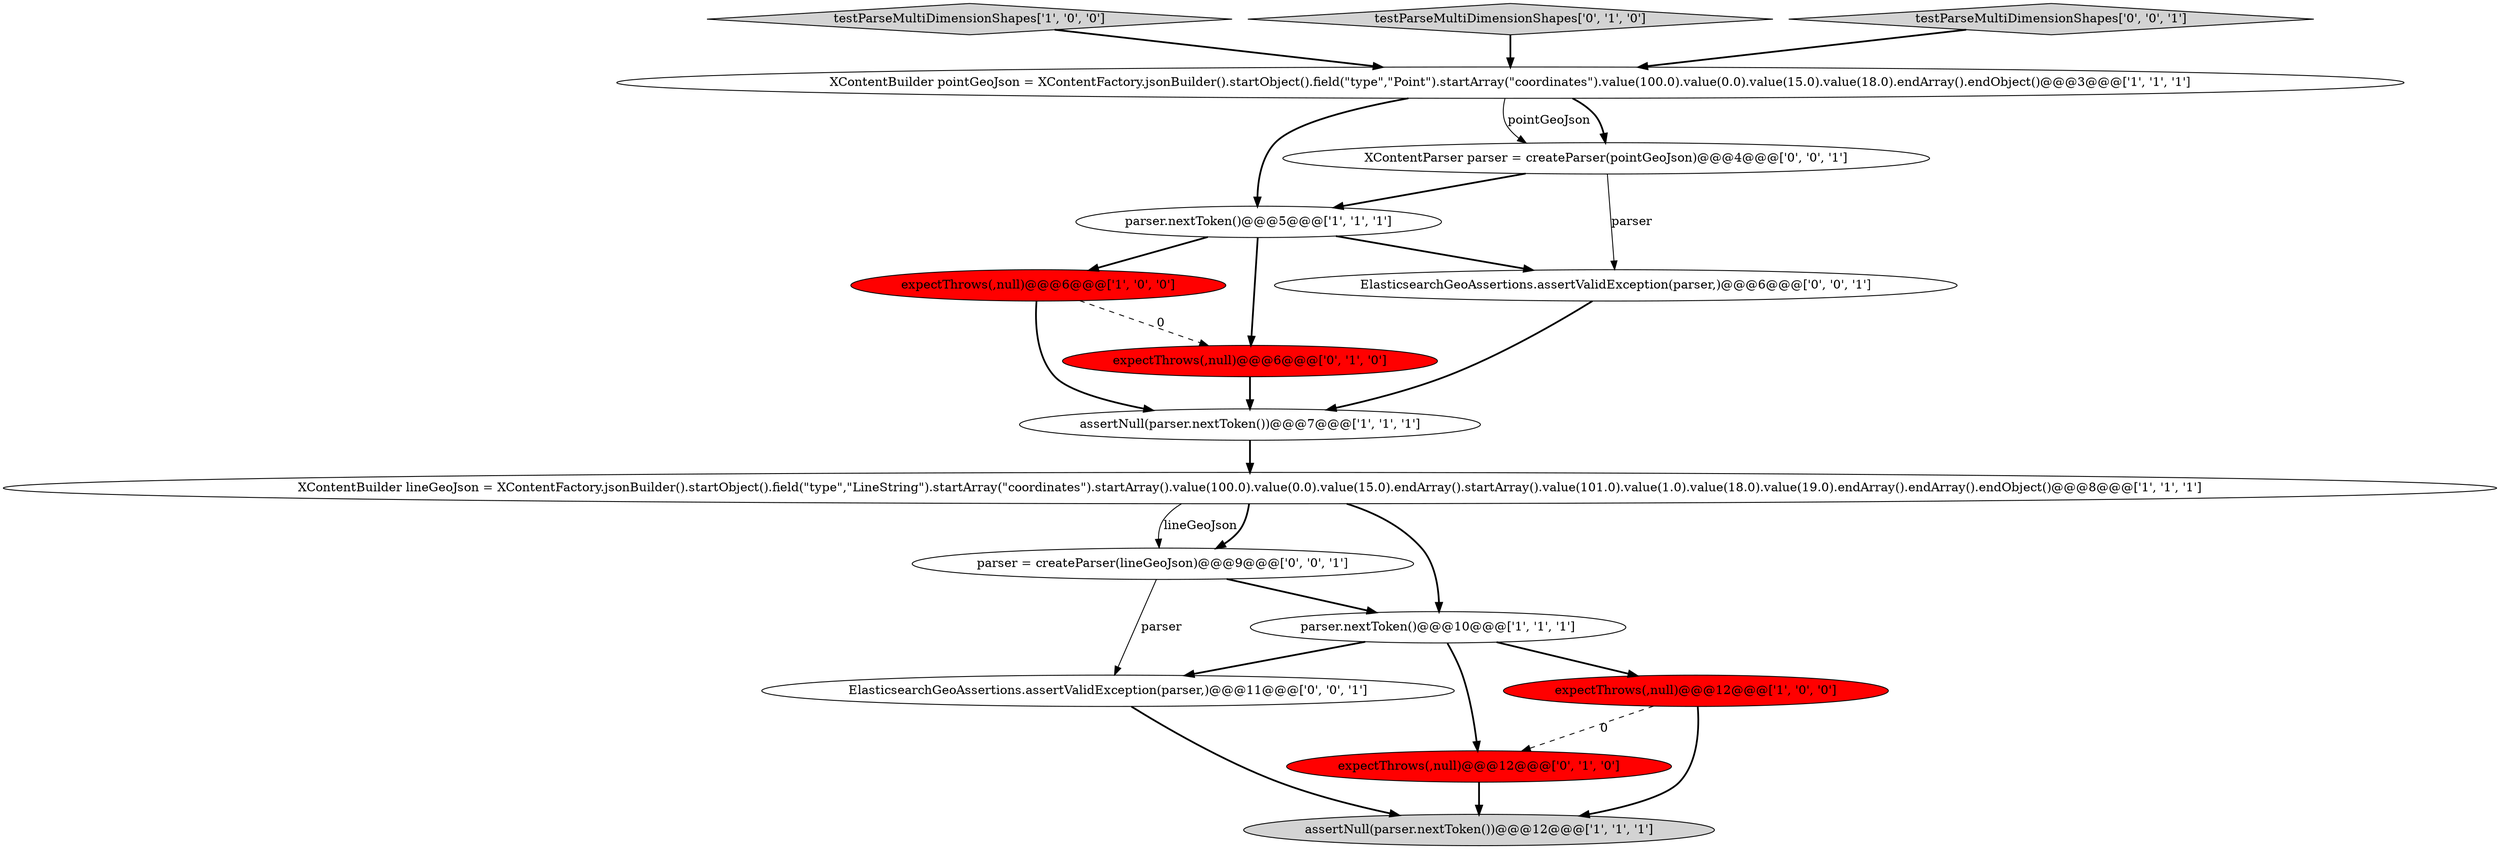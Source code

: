 digraph {
5 [style = filled, label = "assertNull(parser.nextToken())@@@12@@@['1', '1', '1']", fillcolor = lightgray, shape = ellipse image = "AAA0AAABBB1BBB"];
2 [style = filled, label = "XContentBuilder lineGeoJson = XContentFactory.jsonBuilder().startObject().field(\"type\",\"LineString\").startArray(\"coordinates\").startArray().value(100.0).value(0.0).value(15.0).endArray().startArray().value(101.0).value(1.0).value(18.0).value(19.0).endArray().endArray().endObject()@@@8@@@['1', '1', '1']", fillcolor = white, shape = ellipse image = "AAA0AAABBB1BBB"];
3 [style = filled, label = "assertNull(parser.nextToken())@@@7@@@['1', '1', '1']", fillcolor = white, shape = ellipse image = "AAA0AAABBB1BBB"];
8 [style = filled, label = "parser.nextToken()@@@10@@@['1', '1', '1']", fillcolor = white, shape = ellipse image = "AAA0AAABBB1BBB"];
10 [style = filled, label = "expectThrows(,null)@@@6@@@['0', '1', '0']", fillcolor = red, shape = ellipse image = "AAA1AAABBB2BBB"];
6 [style = filled, label = "expectThrows(,null)@@@12@@@['1', '0', '0']", fillcolor = red, shape = ellipse image = "AAA1AAABBB1BBB"];
15 [style = filled, label = "parser = createParser(lineGeoJson)@@@9@@@['0', '0', '1']", fillcolor = white, shape = ellipse image = "AAA0AAABBB3BBB"];
12 [style = filled, label = "ElasticsearchGeoAssertions.assertValidException(parser,)@@@11@@@['0', '0', '1']", fillcolor = white, shape = ellipse image = "AAA0AAABBB3BBB"];
7 [style = filled, label = "testParseMultiDimensionShapes['1', '0', '0']", fillcolor = lightgray, shape = diamond image = "AAA0AAABBB1BBB"];
1 [style = filled, label = "parser.nextToken()@@@5@@@['1', '1', '1']", fillcolor = white, shape = ellipse image = "AAA0AAABBB1BBB"];
11 [style = filled, label = "expectThrows(,null)@@@12@@@['0', '1', '0']", fillcolor = red, shape = ellipse image = "AAA1AAABBB2BBB"];
9 [style = filled, label = "testParseMultiDimensionShapes['0', '1', '0']", fillcolor = lightgray, shape = diamond image = "AAA0AAABBB2BBB"];
13 [style = filled, label = "ElasticsearchGeoAssertions.assertValidException(parser,)@@@6@@@['0', '0', '1']", fillcolor = white, shape = ellipse image = "AAA0AAABBB3BBB"];
14 [style = filled, label = "XContentParser parser = createParser(pointGeoJson)@@@4@@@['0', '0', '1']", fillcolor = white, shape = ellipse image = "AAA0AAABBB3BBB"];
4 [style = filled, label = "XContentBuilder pointGeoJson = XContentFactory.jsonBuilder().startObject().field(\"type\",\"Point\").startArray(\"coordinates\").value(100.0).value(0.0).value(15.0).value(18.0).endArray().endObject()@@@3@@@['1', '1', '1']", fillcolor = white, shape = ellipse image = "AAA0AAABBB1BBB"];
16 [style = filled, label = "testParseMultiDimensionShapes['0', '0', '1']", fillcolor = lightgray, shape = diamond image = "AAA0AAABBB3BBB"];
0 [style = filled, label = "expectThrows(,null)@@@6@@@['1', '0', '0']", fillcolor = red, shape = ellipse image = "AAA1AAABBB1BBB"];
0->3 [style = bold, label=""];
4->14 [style = bold, label=""];
12->5 [style = bold, label=""];
14->13 [style = solid, label="parser"];
9->4 [style = bold, label=""];
6->11 [style = dashed, label="0"];
10->3 [style = bold, label=""];
8->6 [style = bold, label=""];
15->12 [style = solid, label="parser"];
1->0 [style = bold, label=""];
7->4 [style = bold, label=""];
1->13 [style = bold, label=""];
0->10 [style = dashed, label="0"];
14->1 [style = bold, label=""];
2->15 [style = solid, label="lineGeoJson"];
6->5 [style = bold, label=""];
11->5 [style = bold, label=""];
3->2 [style = bold, label=""];
13->3 [style = bold, label=""];
2->15 [style = bold, label=""];
4->14 [style = solid, label="pointGeoJson"];
4->1 [style = bold, label=""];
16->4 [style = bold, label=""];
1->10 [style = bold, label=""];
8->11 [style = bold, label=""];
15->8 [style = bold, label=""];
8->12 [style = bold, label=""];
2->8 [style = bold, label=""];
}
